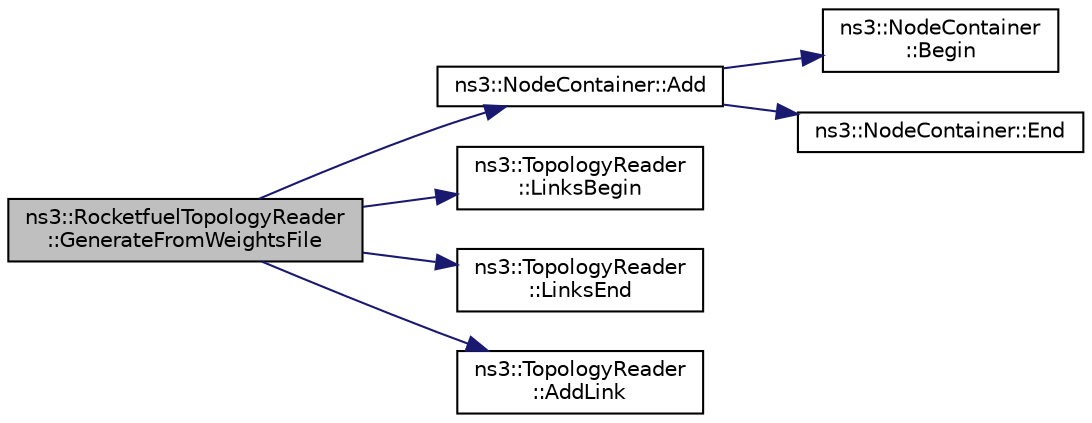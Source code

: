 digraph "ns3::RocketfuelTopologyReader::GenerateFromWeightsFile"
{
  edge [fontname="Helvetica",fontsize="10",labelfontname="Helvetica",labelfontsize="10"];
  node [fontname="Helvetica",fontsize="10",shape=record];
  rankdir="LR";
  Node1 [label="ns3::RocketfuelTopologyReader\l::GenerateFromWeightsFile",height=0.2,width=0.4,color="black", fillcolor="grey75", style="filled", fontcolor="black"];
  Node1 -> Node2 [color="midnightblue",fontsize="10",style="solid"];
  Node2 [label="ns3::NodeContainer::Add",height=0.2,width=0.4,color="black", fillcolor="white", style="filled",URL="$df/d97/classns3_1_1NodeContainer.html#aa60b3a0e70f2fb324e16ffcf8bf31fcb",tooltip="Append the contents of another NodeContainer to the end of this container. "];
  Node2 -> Node3 [color="midnightblue",fontsize="10",style="solid"];
  Node3 [label="ns3::NodeContainer\l::Begin",height=0.2,width=0.4,color="black", fillcolor="white", style="filled",URL="$df/d97/classns3_1_1NodeContainer.html#adf0f639aff139db107526288777eb533",tooltip="Get an iterator which refers to the first Node in the container. "];
  Node2 -> Node4 [color="midnightblue",fontsize="10",style="solid"];
  Node4 [label="ns3::NodeContainer::End",height=0.2,width=0.4,color="black", fillcolor="white", style="filled",URL="$df/d97/classns3_1_1NodeContainer.html#a8ea0bcac137597d192c5e6b95ca60464",tooltip="Get an iterator which indicates past-the-last Node in the container. "];
  Node1 -> Node5 [color="midnightblue",fontsize="10",style="solid"];
  Node5 [label="ns3::TopologyReader\l::LinksBegin",height=0.2,width=0.4,color="black", fillcolor="white", style="filled",URL="$d8/db4/classns3_1_1TopologyReader.html#a5b102e7761470c8d798a45dff85c8396",tooltip="Returns an iterator to the the first link in this block. "];
  Node1 -> Node6 [color="midnightblue",fontsize="10",style="solid"];
  Node6 [label="ns3::TopologyReader\l::LinksEnd",height=0.2,width=0.4,color="black", fillcolor="white", style="filled",URL="$d8/db4/classns3_1_1TopologyReader.html#a9169165a40b1acf2a4137b0f408fc8e6",tooltip="Returns an iterator to the the last link in this block. "];
  Node1 -> Node7 [color="midnightblue",fontsize="10",style="solid"];
  Node7 [label="ns3::TopologyReader\l::AddLink",height=0.2,width=0.4,color="black", fillcolor="white", style="filled",URL="$d8/db4/classns3_1_1TopologyReader.html#a0ecbd003f3e4c0c142720b20b8cfcbeb",tooltip="Adds a link to the topology. "];
}

